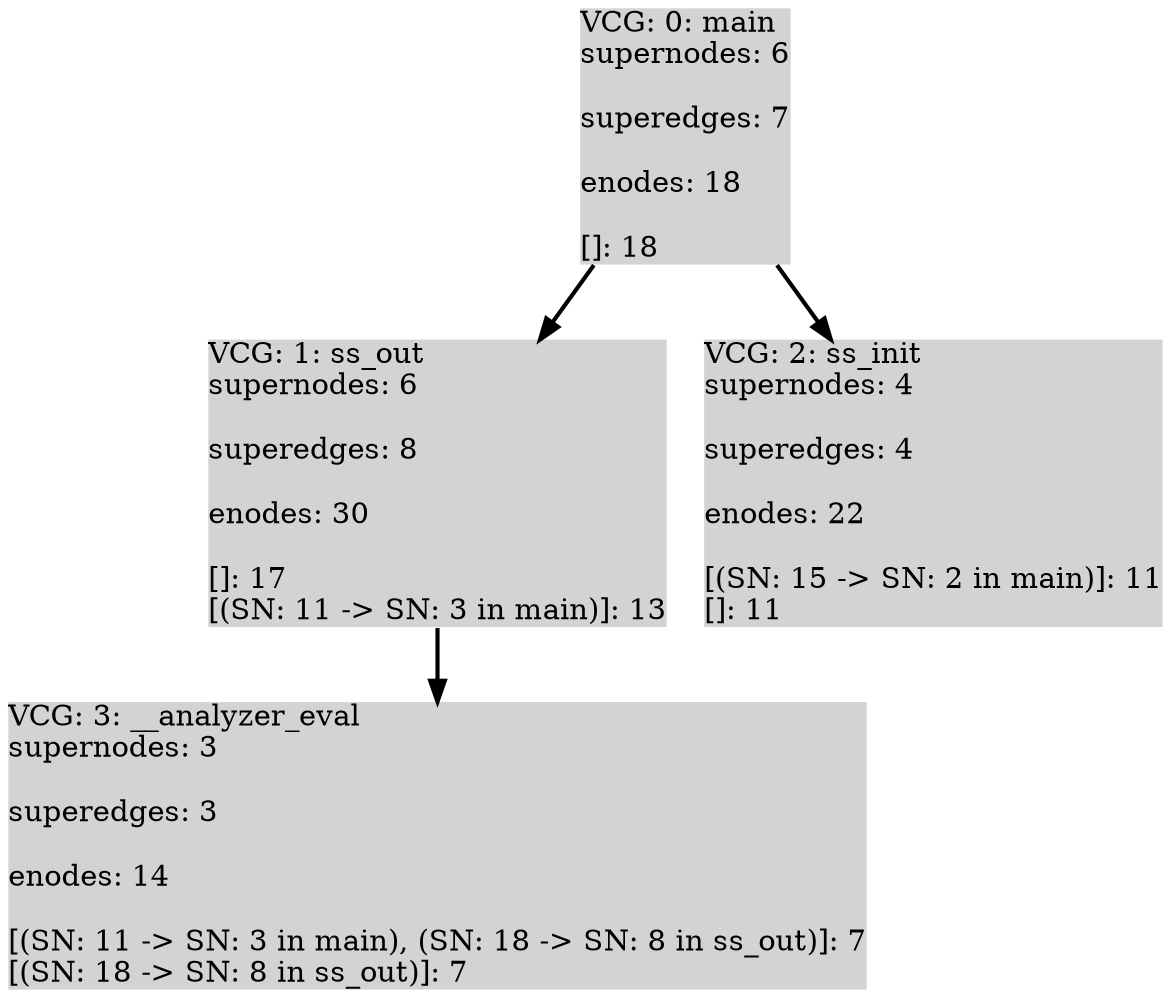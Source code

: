 digraph "base" {
overlap=false;
compound=true;
vcg_0 [shape=none,margin=0,style=filled,fillcolor=lightgrey,label="VCG:\ 0:\ main\l\
supernodes:\ 6\l\
\l\
superedges:\ 7\l\
\l\
enodes:\ 18\l\
\l\
[]:\ 18\l\
"];

vcg_1 [shape=none,margin=0,style=filled,fillcolor=lightgrey,label="VCG:\ 1:\ ss_out\l\
supernodes:\ 6\l\
\l\
superedges:\ 8\l\
\l\
enodes:\ 30\l\
\l\
[]:\ 17\l\
[(SN:\ 11\ -\>\ SN:\ 3\ in\ main)]:\ 13\l\
"];

vcg_2 [shape=none,margin=0,style=filled,fillcolor=lightgrey,label="VCG:\ 2:\ ss_init\l\
supernodes:\ 4\l\
\l\
superedges:\ 4\l\
\l\
enodes:\ 22\l\
\l\
[(SN:\ 15\ -\>\ SN:\ 2\ in\ main)]:\ 11\l\
[]:\ 11\l\
"];

vcg_3 [shape=none,margin=0,style=filled,fillcolor=lightgrey,label="VCG:\ 3:\ __analyzer_eval\l\
supernodes:\ 3\l\
\l\
superedges:\ 3\l\
\l\
enodes:\ 14\l\
\l\
[(SN:\ 11\ -\>\ SN:\ 3\ in\ main),\ (SN:\ 18\ -\>\ SN:\ 8\ in\ ss_out)]:\ 7\l\
[(SN:\ 18\ -\>\ SN:\ 8\ in\ ss_out)]:\ 7\l\
"];

vcg_0 -> vcg_2 [style="solid,bold", color=black, weight=10, constraint=true, headlabel=""];
vcg_0 -> vcg_1 [style="solid,bold", color=black, weight=10, constraint=true, headlabel=""];
vcg_1 -> vcg_3 [style="solid,bold", color=black, weight=10, constraint=true, headlabel=""];
}
